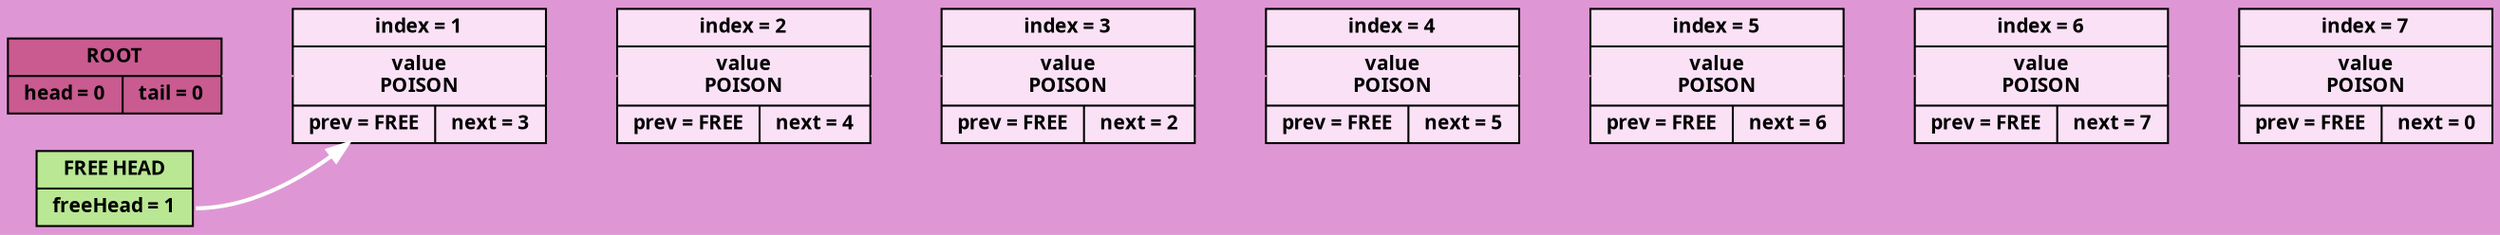 digraph
{
rankdir = LR;
node[shape = record, color = "#000000", fontname = "Fira Code Bold", fontsize = 10];
bgcolor = "#de97d4";
ROOT[style = "filled", fillcolor = "#c95b90", label = "ROOT|{<head>head = 0|<tail>tail = 0}"];
FREE_HEAD[style = "filled", fillcolor = "#b9e793", label = "FREE HEAD|<freeHead>freeHead = 1"];
CELL_1[style = "filled", fillcolor = "#fae1f6", label = "index = 1|value\nPOISON|{prev = FREE|next = 3}"];
CELL_2[style = "filled", fillcolor = "#fae1f6", label = "index = 2|value\nPOISON|{prev = FREE|next = 4}"];
CELL_3[style = "filled", fillcolor = "#fae1f6", label = "index = 3|value\nPOISON|{prev = FREE|next = 2}"];
CELL_4[style = "filled", fillcolor = "#fae1f6", label = "index = 4|value\nPOISON|{prev = FREE|next = 5}"];
CELL_5[style = "filled", fillcolor = "#fae1f6", label = "index = 5|value\nPOISON|{prev = FREE|next = 6}"];
CELL_6[style = "filled", fillcolor = "#fae1f6", label = "index = 6|value\nPOISON|{prev = FREE|next = 7}"];
CELL_7[style = "filled", fillcolor = "#fae1f6", label = "index = 7|value\nPOISON|{prev = FREE|next = 0}"];
ROOT->CELL_1->CELL_2->CELL_3->CELL_4->CELL_5->CELL_6->CELL_7 [weight = 1000000000, color = "#de97d4"];
FREE_HEAD:freeHead->CELL_1[style = "bold", color = white];
}
